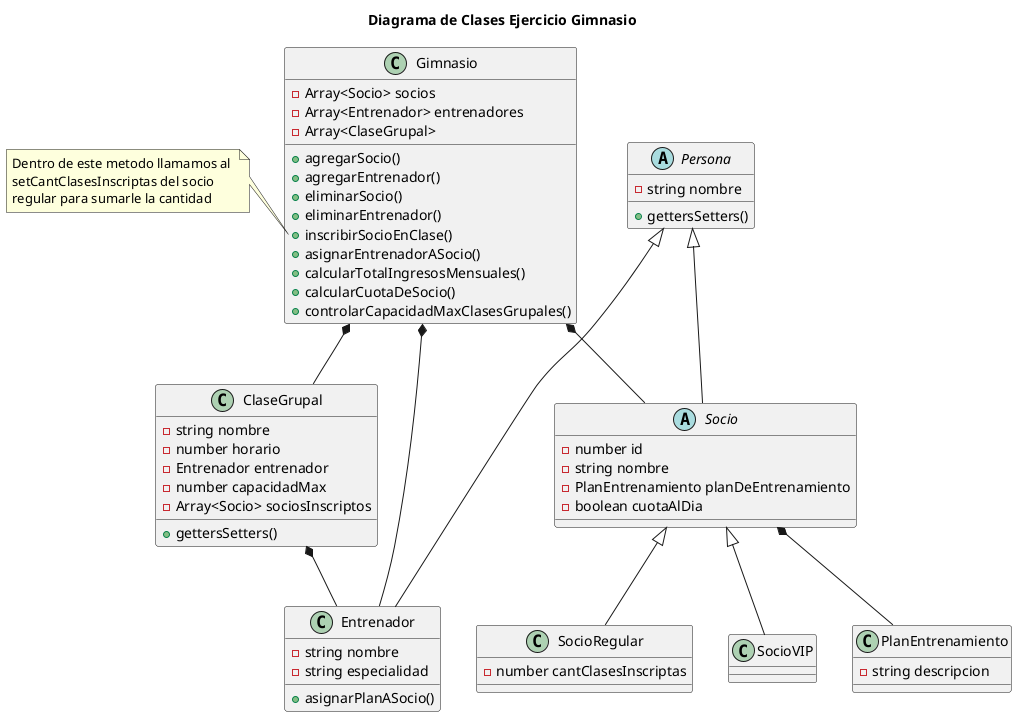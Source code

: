 @startuml

title Diagrama de Clases Ejercicio Gimnasio

abstract class Persona{
    - string nombre

    + gettersSetters()
}

abstract class Socio extends Persona{
    - number id
    - string nombre
    - PlanEntrenamiento planDeEntrenamiento
    - boolean cuotaAlDia
}

class SocioRegular extends Socio{
    - number cantClasesInscriptas
}

class SocioVIP extends Socio

class PlanEntrenamiento{
    - string descripcion
}

Socio *-- PlanEntrenamiento

class Entrenador extends Persona{
    - string nombre
    - string especialidad

    + asignarPlanASocio()
}

class ClaseGrupal{
    - string nombre
    - number horario
    - Entrenador entrenador
    - number capacidadMax
    - Array<Socio> sociosInscriptos

    + gettersSetters()
}

ClaseGrupal *-- Entrenador  
Gimnasio *-- ClaseGrupal
Gimnasio *-- Socio
Gimnasio *-- Entrenador

class Gimnasio{
    - Array<Socio> socios
    - Array<Entrenador> entrenadores
    - Array<ClaseGrupal>

    + agregarSocio()
    + agregarEntrenador()
    + eliminarSocio()
    + eliminarEntrenador()
    + inscribirSocioEnClase()
    + asignarEntrenadorASocio()
    + calcularTotalIngresosMensuales()
    + calcularCuotaDeSocio()
    + controlarCapacidadMaxClasesGrupales()
}

note left of Gimnasio::inscribirSocioEnClase
  Dentro de este metodo llamamos al 
  setCantClasesInscriptas del socio 
  regular para sumarle la cantidad
end note

'Relacion de Gimnasio con el resto?? Composicion??'

@enduml